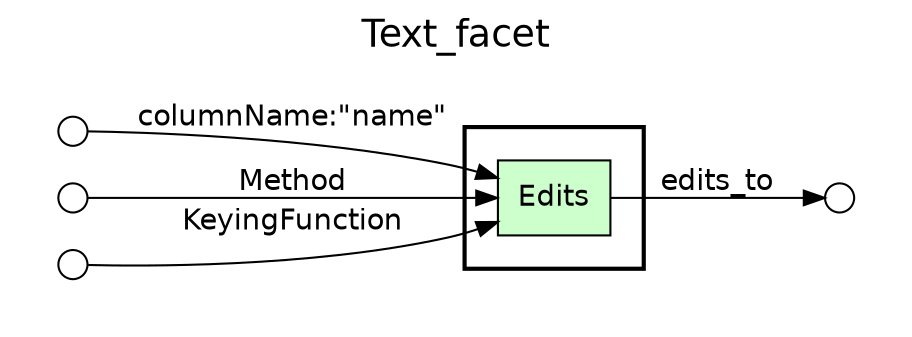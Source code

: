 digraph Workflow {
rankdir=LR
fontname=Helvetica; fontsize=18; labelloc=t
label=Text_facet
subgraph cluster_workflow_box_outer { label=""; color=black; penwidth=2
subgraph cluster_workflow_box_inner { label=""; penwidth=0
node[shape=box style=filled fillcolor="#CCFFCC" peripheries=1 fontname=Helvetica]
Edits
edge[fontname=Helvetica]
}}
subgraph cluster_input_ports_group_outer { label=""; penwidth=0
subgraph cluster_input_ports_group_inner { label=""; penwidth=0
node[shape=circle style=filled fillcolor="#FFFFFF" peripheries=1 fontname=Helvetica width=0.2]
"columnName:\"name\"_input_port" [label=""]
Method_input_port [label=""]
KeyingFunction_input_port [label=""]
}}
subgraph cluster_output_ports_group_outer { label=""; penwidth=0
subgraph cluster_output_ports_group_inner { label=""; penwidth=0
node[shape=circle style=filled fillcolor="#FFFFFF" peripheries=1 fontname=Helvetica width=0.2]
edits_to_output_port [label=""]
}}
edge[fontname=Helvetica]
"columnName:\"name\"_input_port" -> Edits [label="columnName:\"name\""]
Method_input_port -> Edits [label=Method]
KeyingFunction_input_port -> Edits [label=KeyingFunction]
edge[fontname=Helvetica]
Edits -> edits_to_output_port [label=edits_to]
}
